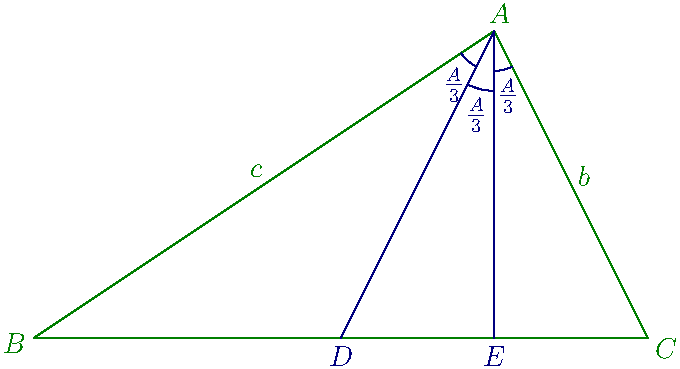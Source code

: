 settings.outformat = "png";
defaultpen(fontsize(14pt));
import geometry;

size(12cm);

pair a = (0, 2);
pair b = (-3, 0);
pair c = (1, 0);
triangle t = triangle(a, b, c);
show(LA="$A$", LB="$B$", LC="$C$", La="$$", Lb="$b$", Lc="$c$", t, 0.5*green);
pair e = (0,0);
pair d = (-1,0);
draw(a -- e, 0.5*blue);
draw(a -- d, 0.5*blue);
markangle("$\frac{A}{3}$", radius=20, b, a, d, 0.5*blue);
markangle("$\frac{A}{3}$", radius=30, d, a, e, 0.5*blue);
markangle("$\frac{A}{3}$", radius=20, e, a, c, 0.5*blue);
label("$D$", d, align=S, 0.5*blue);
label("$E$", e, align=S, 0.5*blue);
